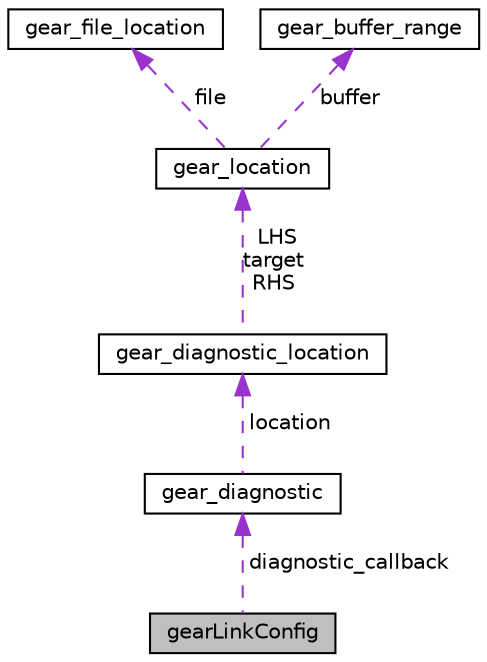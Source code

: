 digraph "gearLinkConfig"
{
  edge [fontname="Helvetica",fontsize="10",labelfontname="Helvetica",labelfontsize="10"];
  node [fontname="Helvetica",fontsize="10",shape=record];
  Node1 [label="gearLinkConfig",height=0.2,width=0.4,color="black", fillcolor="grey75", style="filled", fontcolor="black"];
  Node2 -> Node1 [dir="back",color="darkorchid3",fontsize="10",style="dashed",label=" diagnostic_callback" ,fontname="Helvetica"];
  Node2 [label="gear_diagnostic",height=0.2,width=0.4,color="black", fillcolor="white", style="filled",URL="$structgear__diagnostic.html"];
  Node3 -> Node2 [dir="back",color="darkorchid3",fontsize="10",style="dashed",label=" location" ,fontname="Helvetica"];
  Node3 [label="gear_diagnostic_location",height=0.2,width=0.4,color="black", fillcolor="white", style="filled",URL="$structgear__diagnostic__location.html"];
  Node4 -> Node3 [dir="back",color="darkorchid3",fontsize="10",style="dashed",label=" LHS\ntarget\nRHS" ,fontname="Helvetica"];
  Node4 [label="gear_location",height=0.2,width=0.4,color="black", fillcolor="white", style="filled",URL="$structgear__location.html",tooltip="Keeps track of locations. "];
  Node5 -> Node4 [dir="back",color="darkorchid3",fontsize="10",style="dashed",label=" file" ,fontname="Helvetica"];
  Node5 [label="gear_file_location",height=0.2,width=0.4,color="black", fillcolor="white", style="filled",URL="$structgear__file__location.html",tooltip="Location described in terms of a source file. "];
  Node6 -> Node4 [dir="back",color="darkorchid3",fontsize="10",style="dashed",label=" buffer" ,fontname="Helvetica"];
  Node6 [label="gear_buffer_range",height=0.2,width=0.4,color="black", fillcolor="white", style="filled",URL="$structgear__buffer__range.html",tooltip="Location described in terms of a character buffer. "];
}
